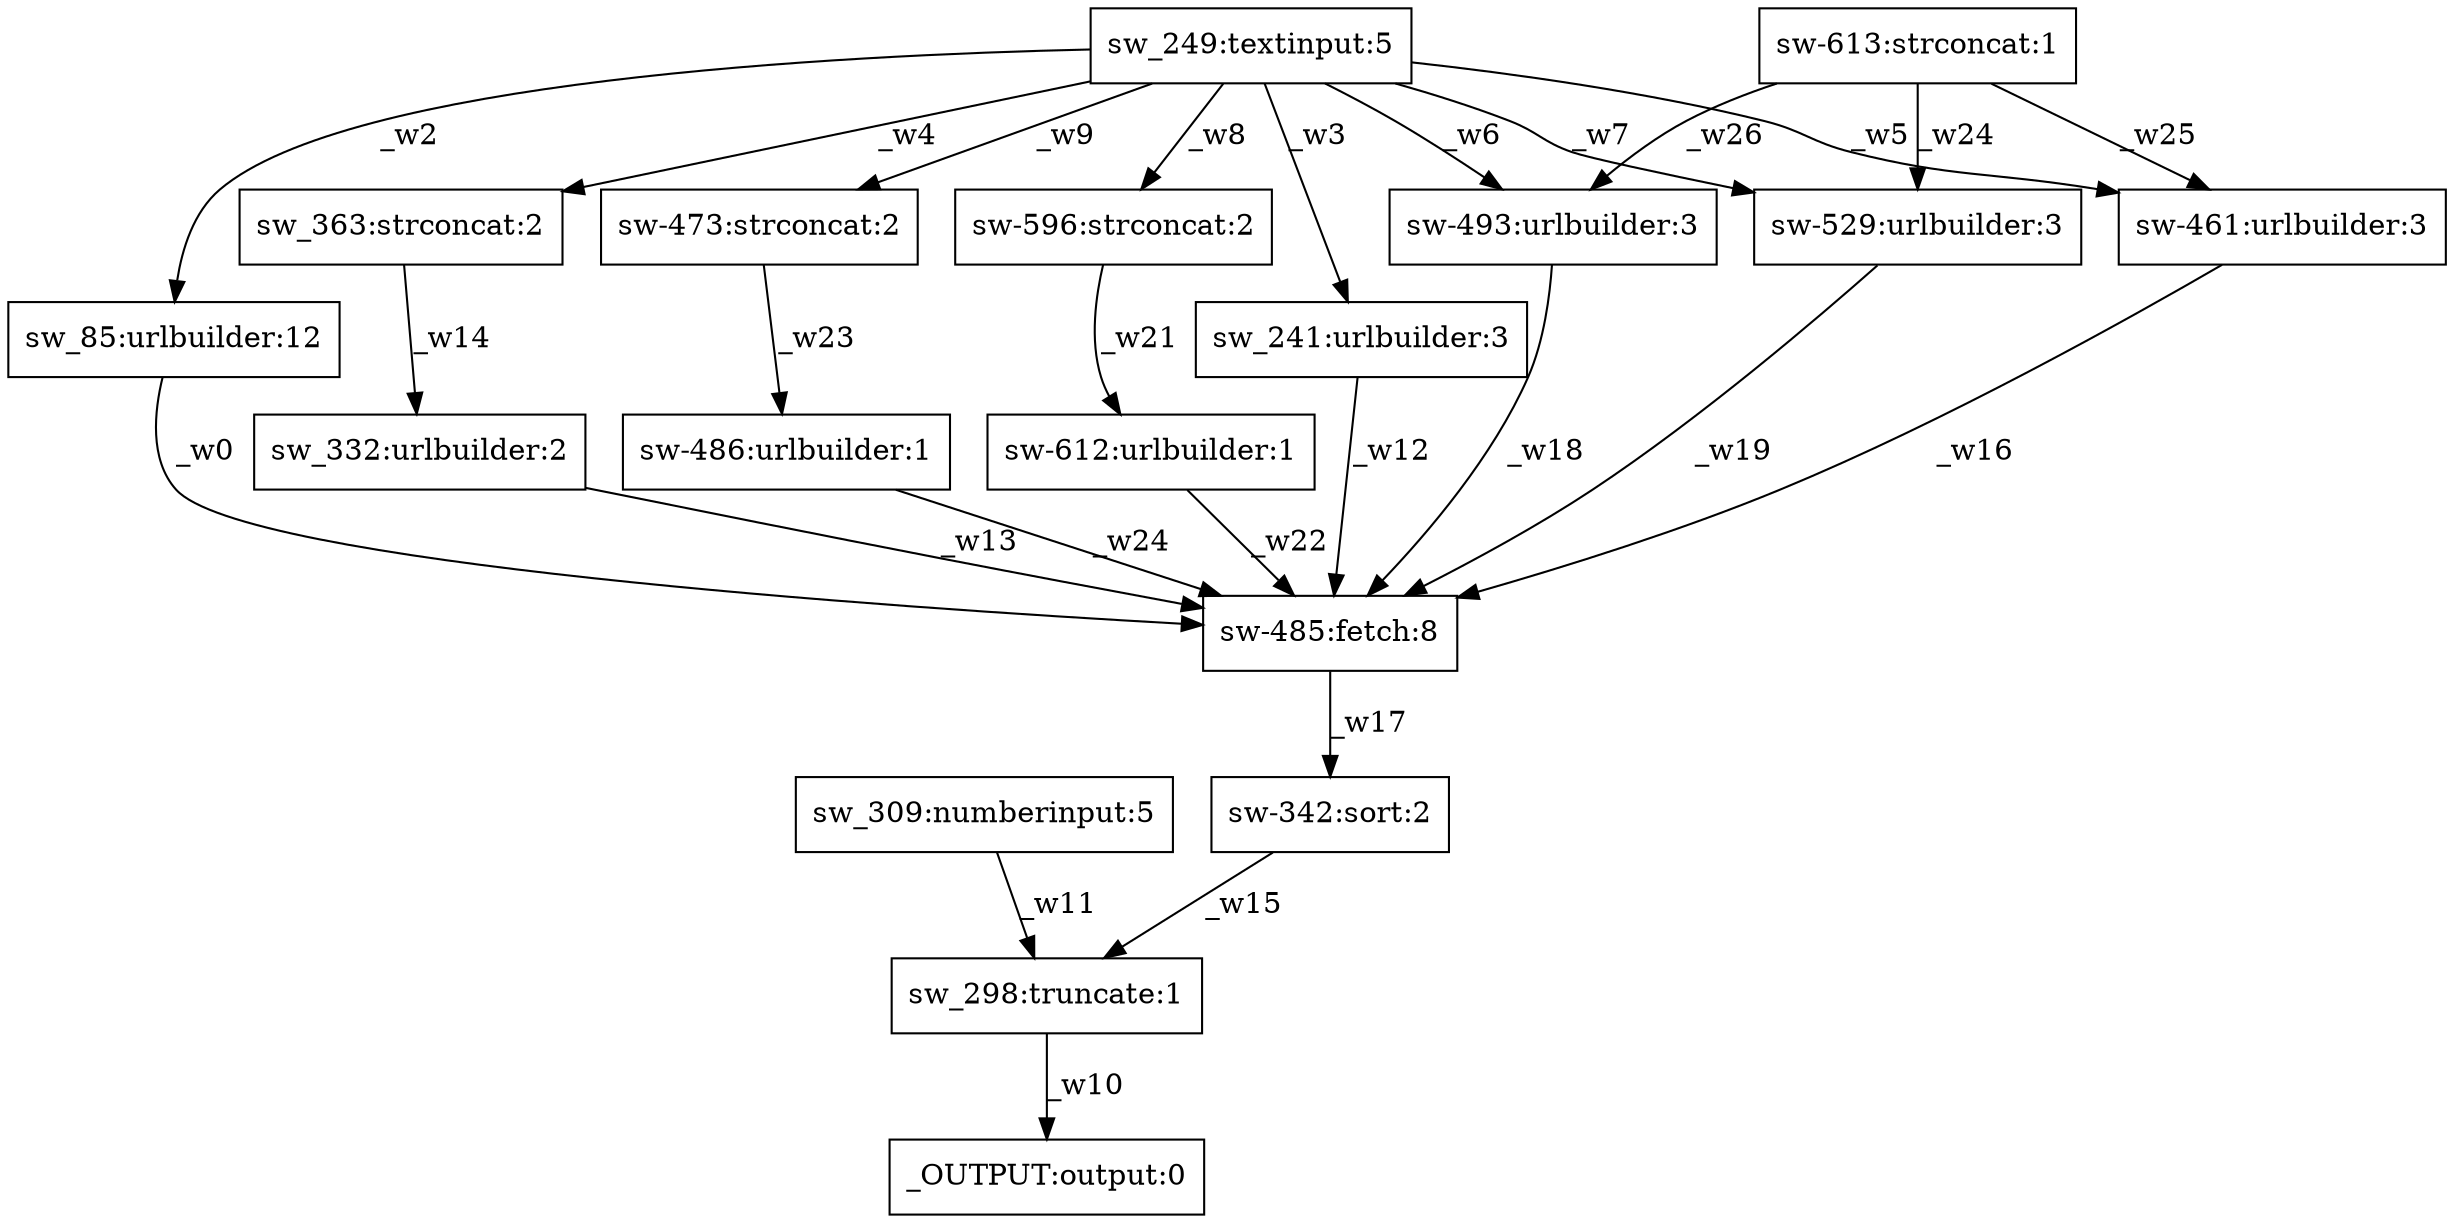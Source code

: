 digraph test1 { node [shape=box] "sw-612" [label="sw-612:urlbuilder:1"];"sw_298" [label="sw_298:truncate:1"];"_OUTPUT" [label="_OUTPUT:output:0"];"sw_332" [label="sw_332:urlbuilder:2"];"sw_241" [label="sw_241:urlbuilder:3"];"sw-342" [label="sw-342:sort:2"];"sw-486" [label="sw-486:urlbuilder:1"];"sw-613" [label="sw-613:strconcat:1"];"sw-529" [label="sw-529:urlbuilder:3"];"sw-461" [label="sw-461:urlbuilder:3"];"sw_249" [label="sw_249:textinput:5"];"sw_85" [label="sw_85:urlbuilder:12"];"sw_363" [label="sw_363:strconcat:2"];"sw-473" [label="sw-473:strconcat:2"];"sw-596" [label="sw-596:strconcat:2"];"sw-493" [label="sw-493:urlbuilder:3"];"sw_309" [label="sw_309:numberinput:5"];"sw-485" [label="sw-485:fetch:8"];"sw_85" -> "sw-485" [label="_w0"];"sw_249" -> "sw_85" [label="_w2"];"sw_249" -> "sw_241" [label="_w3"];"sw_249" -> "sw_363" [label="_w4"];"sw_249" -> "sw-461" [label="_w5"];"sw_249" -> "sw-493" [label="_w6"];"sw_249" -> "sw-529" [label="_w7"];"sw_249" -> "sw-596" [label="_w8"];"sw_249" -> "sw-473" [label="_w9"];"sw_298" -> "_OUTPUT" [label="_w10"];"sw_309" -> "sw_298" [label="_w11"];"sw_241" -> "sw-485" [label="_w12"];"sw_332" -> "sw-485" [label="_w13"];"sw_363" -> "sw_332" [label="_w14"];"sw-342" -> "sw_298" [label="_w15"];"sw-461" -> "sw-485" [label="_w16"];"sw-485" -> "sw-342" [label="_w17"];"sw-493" -> "sw-485" [label="_w18"];"sw-529" -> "sw-485" [label="_w19"];"sw-596" -> "sw-612" [label="_w21"];"sw-612" -> "sw-485" [label="_w22"];"sw-473" -> "sw-486" [label="_w23"];"sw-486" -> "sw-485" [label="_w24"];"sw-613" -> "sw-529" [label="_w24"];"sw-613" -> "sw-461" [label="_w25"];"sw-613" -> "sw-493" [label="_w26"];}